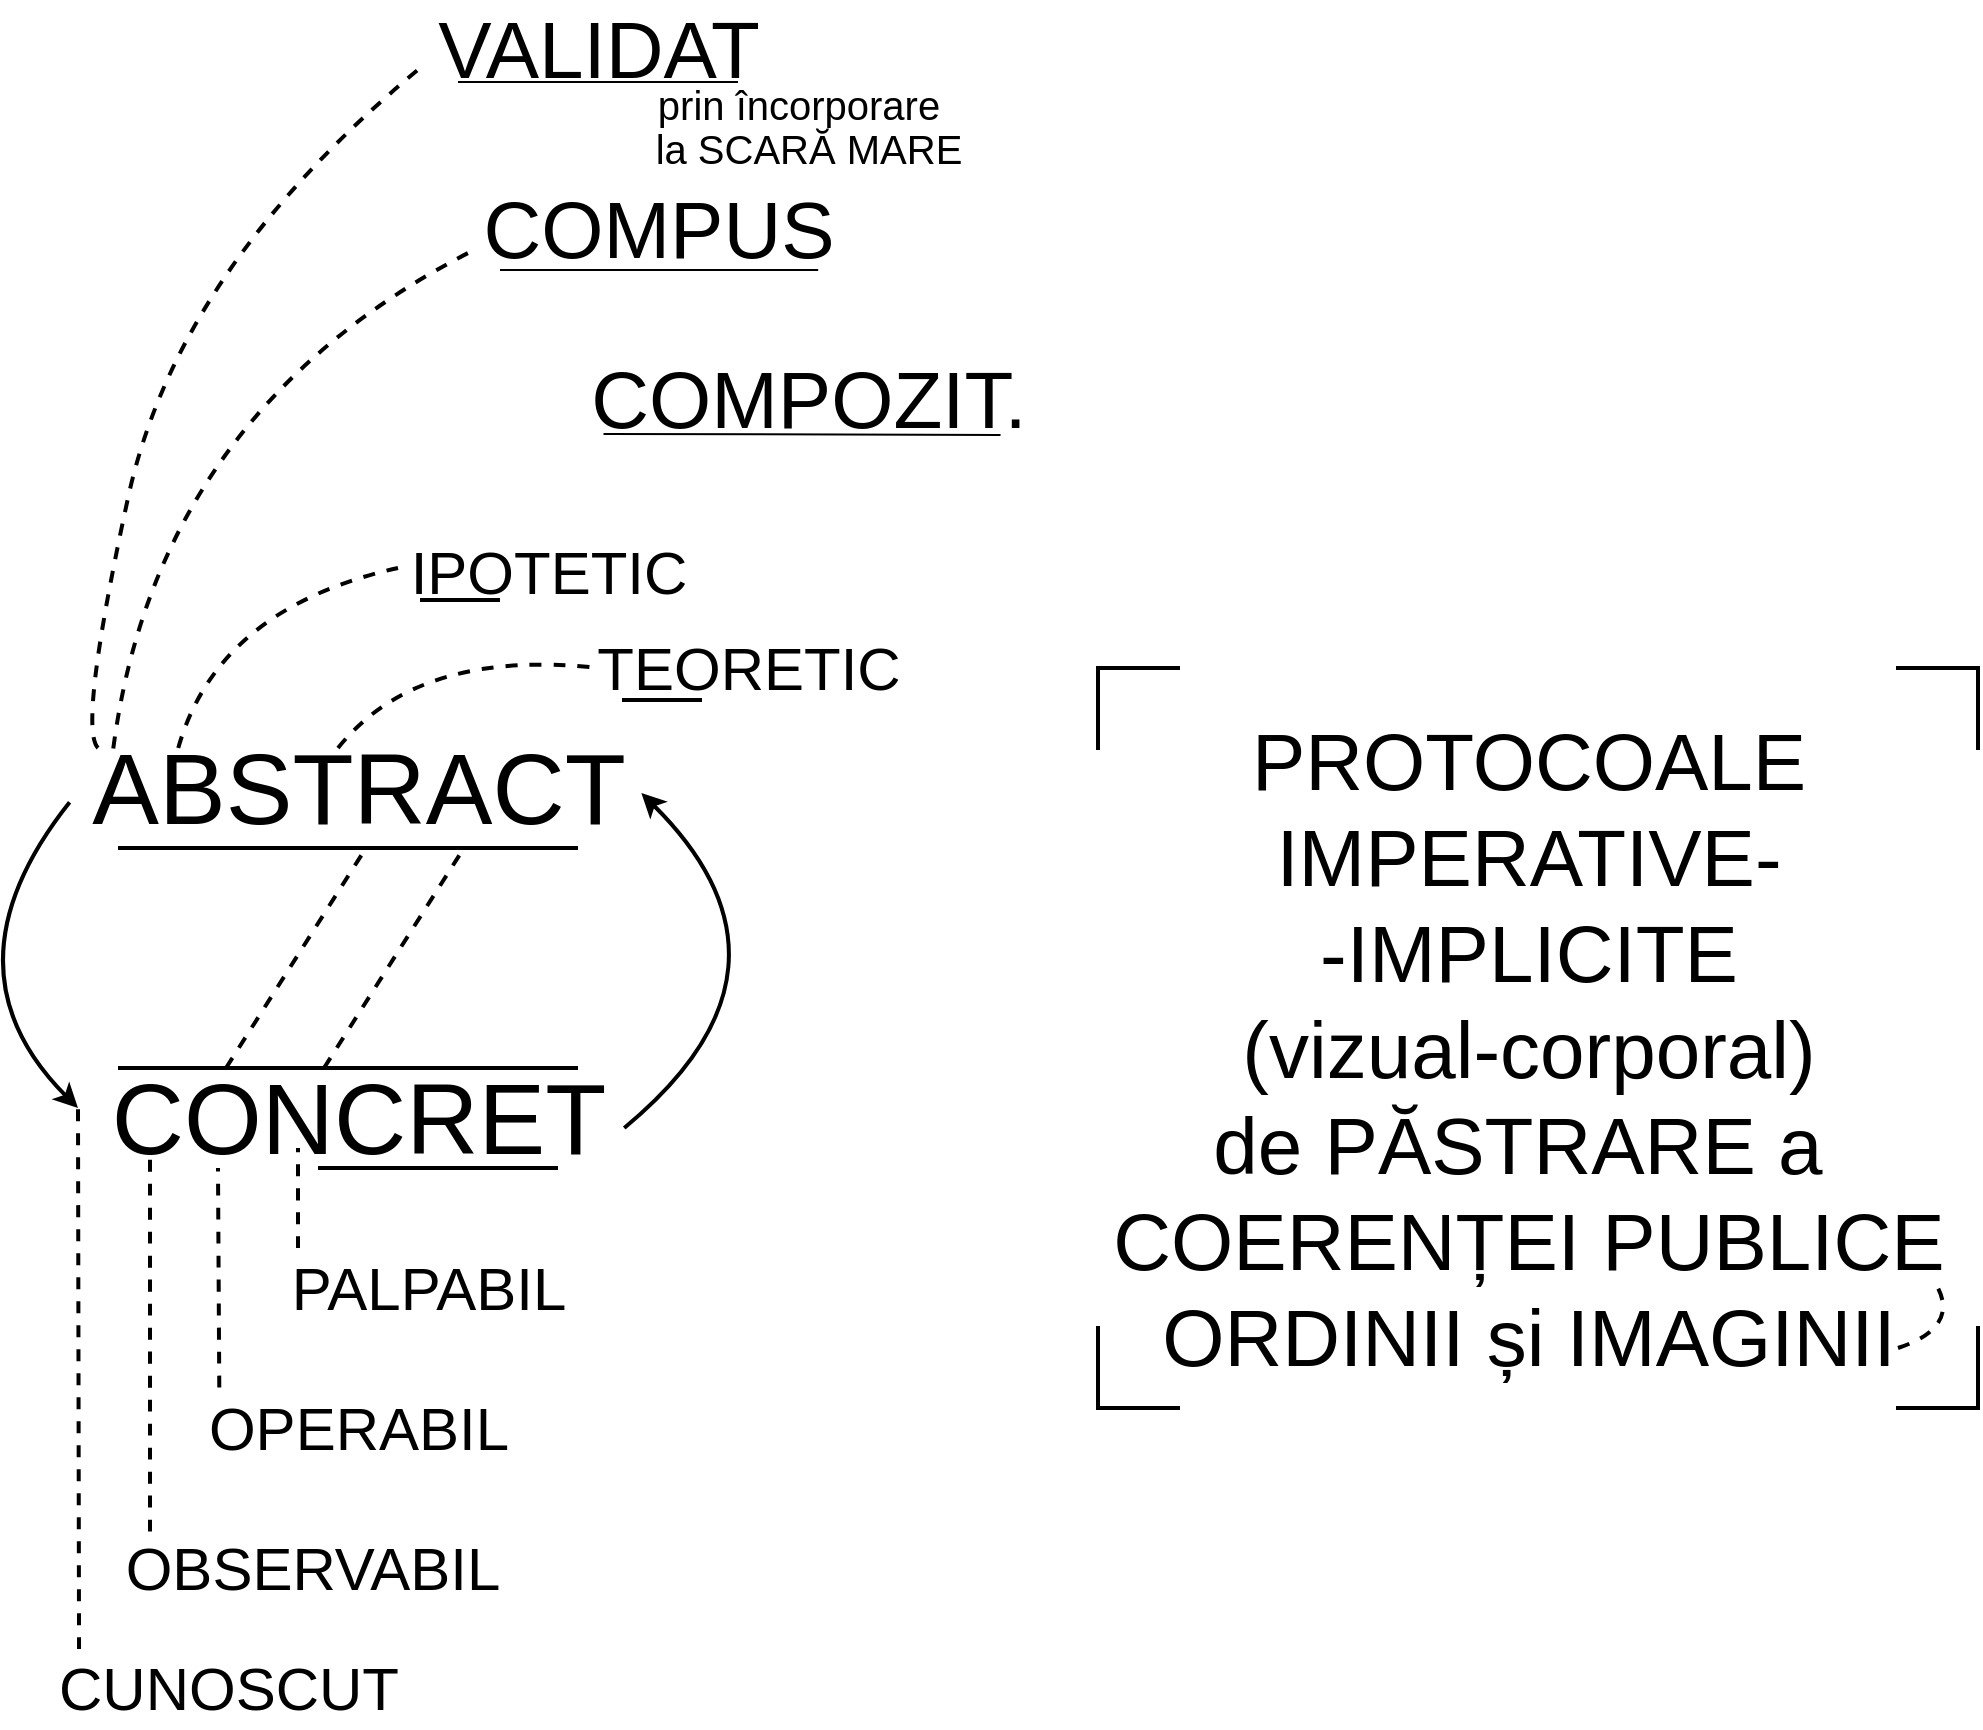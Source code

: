 <mxfile version="17.5.0" type="github">
  <diagram id="mCT8tXSio5AJ0oSOF5Mt" name="Page-1">
    <mxGraphModel dx="1489" dy="739" grid="1" gridSize="10" guides="1" tooltips="1" connect="1" arrows="1" fold="1" page="1" pageScale="1" pageWidth="850" pageHeight="1100" math="0" shadow="0">
      <root>
        <mxCell id="0" />
        <mxCell id="1" parent="0" />
        <mxCell id="H3Ky3ilIbT-Sai62i5R5-1" value="&lt;span style=&quot;font-size: 40px&quot;&gt;VALIDAT&lt;/span&gt;" style="text;html=1;align=center;verticalAlign=middle;resizable=0;points=[];autosize=1;strokeColor=none;fillColor=none;" parent="1" vertex="1">
          <mxGeometry x="140" y="155" width="180" height="30" as="geometry" />
        </mxCell>
        <mxCell id="H3Ky3ilIbT-Sai62i5R5-2" value="COMPUS" style="text;html=1;align=center;verticalAlign=middle;resizable=0;points=[];autosize=1;strokeColor=none;fillColor=none;fontSize=40;" parent="1" vertex="1">
          <mxGeometry x="165" y="235" width="190" height="50" as="geometry" />
        </mxCell>
        <mxCell id="H3Ky3ilIbT-Sai62i5R5-3" value="COMPOZIT." style="text;html=1;align=center;verticalAlign=middle;resizable=0;points=[];autosize=1;strokeColor=none;fillColor=none;fontSize=40;" parent="1" vertex="1">
          <mxGeometry x="220" y="320" width="230" height="50" as="geometry" />
        </mxCell>
        <mxCell id="H3Ky3ilIbT-Sai62i5R5-4" value="&lt;font style=&quot;font-size: 20px&quot;&gt;prin încorporare&lt;br&gt;&lt;br&gt;&lt;/font&gt;" style="text;html=1;align=center;verticalAlign=middle;resizable=0;points=[];autosize=1;strokeColor=none;fillColor=none;fontSize=40;" parent="1" vertex="1">
          <mxGeometry x="250" y="155" width="160" height="120" as="geometry" />
        </mxCell>
        <mxCell id="H3Ky3ilIbT-Sai62i5R5-5" value="la SCARĂ MARE" style="text;html=1;align=center;verticalAlign=middle;resizable=0;points=[];autosize=1;strokeColor=none;fillColor=none;fontSize=20;" parent="1" vertex="1">
          <mxGeometry x="250" y="205" width="170" height="30" as="geometry" />
        </mxCell>
        <mxCell id="H3Ky3ilIbT-Sai62i5R5-6" value="" style="endArrow=none;html=1;rounded=0;fontSize=20;" parent="1" edge="1">
          <mxGeometry width="50" height="50" relative="1" as="geometry">
            <mxPoint x="160" y="187" as="sourcePoint" />
            <mxPoint x="300" y="187" as="targetPoint" />
          </mxGeometry>
        </mxCell>
        <mxCell id="H3Ky3ilIbT-Sai62i5R5-7" value="" style="endArrow=none;html=1;rounded=0;fontSize=20;entryX=0.563;entryY=1.05;entryDx=0;entryDy=0;entryPerimeter=0;" parent="1" target="H3Ky3ilIbT-Sai62i5R5-4" edge="1">
          <mxGeometry width="50" height="50" relative="1" as="geometry">
            <mxPoint x="181" y="281" as="sourcePoint" />
            <mxPoint x="321" y="281" as="targetPoint" />
          </mxGeometry>
        </mxCell>
        <mxCell id="H3Ky3ilIbT-Sai62i5R5-8" value="" style="endArrow=none;html=1;rounded=0;fontSize=20;exitX=0.091;exitY=1.011;exitDx=0;exitDy=0;exitPerimeter=0;" parent="1" edge="1">
          <mxGeometry width="50" height="50" relative="1" as="geometry">
            <mxPoint x="232.74" y="363.0" as="sourcePoint" />
            <mxPoint x="431.27" y="363.45" as="targetPoint" />
          </mxGeometry>
        </mxCell>
        <mxCell id="H3Ky3ilIbT-Sai62i5R5-9" value="&lt;font style=&quot;font-size: 50px&quot;&gt;ABSTRACT&lt;/font&gt;" style="text;html=1;align=center;verticalAlign=middle;resizable=0;points=[];autosize=1;strokeColor=none;fillColor=none;fontSize=20;" parent="1" vertex="1">
          <mxGeometry x="-30" y="520" width="280" height="40" as="geometry" />
        </mxCell>
        <mxCell id="H3Ky3ilIbT-Sai62i5R5-10" value="CONCRET" style="text;html=1;align=center;verticalAlign=middle;resizable=0;points=[];autosize=1;strokeColor=none;fillColor=none;fontSize=50;" parent="1" vertex="1">
          <mxGeometry x="-20" y="670" width="260" height="70" as="geometry" />
        </mxCell>
        <mxCell id="H3Ky3ilIbT-Sai62i5R5-11" value="&lt;span style=&quot;font-size: 30px&quot;&gt;IPOTETIC&lt;/span&gt;" style="text;html=1;align=center;verticalAlign=middle;resizable=0;points=[];autosize=1;strokeColor=none;fillColor=none;fontSize=50;" parent="1" vertex="1">
          <mxGeometry x="130" y="390" width="150" height="70" as="geometry" />
        </mxCell>
        <mxCell id="H3Ky3ilIbT-Sai62i5R5-12" value="TEORETIC" style="text;html=1;align=center;verticalAlign=middle;resizable=0;points=[];autosize=1;strokeColor=none;fillColor=none;fontSize=30;" parent="1" vertex="1">
          <mxGeometry x="220" y="460" width="170" height="40" as="geometry" />
        </mxCell>
        <mxCell id="H3Ky3ilIbT-Sai62i5R5-13" value="" style="endArrow=none;html=1;rounded=0;fontSize=30;strokeWidth=2;" parent="1" edge="1">
          <mxGeometry width="50" height="50" relative="1" as="geometry">
            <mxPoint x="-10" y="570" as="sourcePoint" />
            <mxPoint x="220" y="570" as="targetPoint" />
          </mxGeometry>
        </mxCell>
        <mxCell id="H3Ky3ilIbT-Sai62i5R5-14" value="" style="endArrow=none;html=1;rounded=0;fontSize=30;strokeWidth=2;" parent="1" edge="1">
          <mxGeometry width="50" height="50" relative="1" as="geometry">
            <mxPoint x="-10" y="680" as="sourcePoint" />
            <mxPoint x="220" y="680" as="targetPoint" />
          </mxGeometry>
        </mxCell>
        <mxCell id="H3Ky3ilIbT-Sai62i5R5-15" value="" style="endArrow=none;dashed=1;html=1;rounded=0;fontSize=30;strokeWidth=2;" parent="1" edge="1">
          <mxGeometry width="50" height="50" relative="1" as="geometry">
            <mxPoint x="44" y="680" as="sourcePoint" />
            <mxPoint x="114" y="570" as="targetPoint" />
          </mxGeometry>
        </mxCell>
        <mxCell id="H3Ky3ilIbT-Sai62i5R5-16" value="" style="endArrow=none;dashed=1;html=1;rounded=0;fontSize=30;strokeWidth=2;" parent="1" edge="1">
          <mxGeometry width="50" height="50" relative="1" as="geometry">
            <mxPoint x="93" y="680" as="sourcePoint" />
            <mxPoint x="163" y="570" as="targetPoint" />
          </mxGeometry>
        </mxCell>
        <mxCell id="H3Ky3ilIbT-Sai62i5R5-17" value="" style="endArrow=none;dashed=1;html=1;fontSize=30;strokeWidth=2;entryX=0.004;entryY=0.843;entryDx=0;entryDy=0;entryPerimeter=0;curved=1;" parent="1" target="H3Ky3ilIbT-Sai62i5R5-1" edge="1">
          <mxGeometry width="50" height="50" relative="1" as="geometry">
            <mxPoint x="-20" y="520" as="sourcePoint" />
            <mxPoint x="280" y="450" as="targetPoint" />
            <Array as="points">
              <mxPoint x="-30" y="510" />
              <mxPoint x="20" y="280" />
            </Array>
          </mxGeometry>
        </mxCell>
        <mxCell id="H3Ky3ilIbT-Sai62i5R5-18" value="" style="endArrow=none;dashed=1;html=1;fontSize=30;strokeWidth=2;entryX=0.026;entryY=0.7;entryDx=0;entryDy=0;entryPerimeter=0;curved=1;exitX=0.063;exitY=0.007;exitDx=0;exitDy=0;exitPerimeter=0;" parent="1" source="H3Ky3ilIbT-Sai62i5R5-9" target="H3Ky3ilIbT-Sai62i5R5-2" edge="1">
          <mxGeometry width="50" height="50" relative="1" as="geometry">
            <mxPoint y="510" as="sourcePoint" />
            <mxPoint x="150.72" y="190.29" as="targetPoint" />
            <Array as="points">
              <mxPoint x="10" y="350" />
            </Array>
          </mxGeometry>
        </mxCell>
        <mxCell id="H3Ky3ilIbT-Sai62i5R5-19" value="" style="endArrow=none;dashed=1;html=1;fontSize=30;strokeWidth=2;curved=1;exitX=0.179;exitY=0;exitDx=0;exitDy=0;exitPerimeter=0;" parent="1" source="H3Ky3ilIbT-Sai62i5R5-9" edge="1">
          <mxGeometry width="50" height="50" relative="1" as="geometry">
            <mxPoint x="80" y="480" as="sourcePoint" />
            <mxPoint x="130" y="430" as="targetPoint" />
            <Array as="points">
              <mxPoint x="40" y="450" />
            </Array>
          </mxGeometry>
        </mxCell>
        <mxCell id="H3Ky3ilIbT-Sai62i5R5-20" value="" style="endArrow=none;dashed=1;html=1;fontSize=30;strokeWidth=2;curved=1;entryX=0.059;entryY=0.5;entryDx=0;entryDy=0;entryPerimeter=0;" parent="1" target="H3Ky3ilIbT-Sai62i5R5-12" edge="1">
          <mxGeometry width="50" height="50" relative="1" as="geometry">
            <mxPoint x="100" y="520" as="sourcePoint" />
            <mxPoint x="150" y="470" as="targetPoint" />
            <Array as="points">
              <mxPoint x="140" y="470" />
            </Array>
          </mxGeometry>
        </mxCell>
        <mxCell id="H3Ky3ilIbT-Sai62i5R5-21" value="" style="endArrow=classic;html=1;fontSize=30;strokeWidth=2;curved=1;exitX=1.012;exitY=0.571;exitDx=0;exitDy=0;exitPerimeter=0;entryX=1.006;entryY=0.564;entryDx=0;entryDy=0;entryPerimeter=0;" parent="1" source="H3Ky3ilIbT-Sai62i5R5-10" target="H3Ky3ilIbT-Sai62i5R5-9" edge="1">
          <mxGeometry width="50" height="50" relative="1" as="geometry">
            <mxPoint x="230" y="580" as="sourcePoint" />
            <mxPoint x="280" y="530" as="targetPoint" />
            <Array as="points">
              <mxPoint x="340" y="630" />
            </Array>
          </mxGeometry>
        </mxCell>
        <mxCell id="H3Ky3ilIbT-Sai62i5R5-22" value="" style="endArrow=classic;html=1;fontSize=30;strokeWidth=2;curved=1;exitX=-0.015;exitY=0.679;exitDx=0;exitDy=0;exitPerimeter=0;" parent="1" source="H3Ky3ilIbT-Sai62i5R5-9" edge="1">
          <mxGeometry width="50" height="50" relative="1" as="geometry">
            <mxPoint x="120" y="580" as="sourcePoint" />
            <mxPoint x="-30" y="700" as="targetPoint" />
            <Array as="points">
              <mxPoint x="-100" y="630" />
            </Array>
          </mxGeometry>
        </mxCell>
        <mxCell id="H3Ky3ilIbT-Sai62i5R5-23" value="" style="endArrow=none;html=1;fontSize=30;strokeWidth=2;curved=1;" parent="1" edge="1">
          <mxGeometry width="50" height="50" relative="1" as="geometry">
            <mxPoint x="141" y="446" as="sourcePoint" />
            <mxPoint x="181" y="446" as="targetPoint" />
          </mxGeometry>
        </mxCell>
        <mxCell id="H3Ky3ilIbT-Sai62i5R5-24" value="" style="endArrow=none;html=1;fontSize=30;strokeWidth=2;curved=1;" parent="1" edge="1">
          <mxGeometry width="50" height="50" relative="1" as="geometry">
            <mxPoint x="242" y="496" as="sourcePoint" />
            <mxPoint x="282" y="496" as="targetPoint" />
          </mxGeometry>
        </mxCell>
        <mxCell id="H3Ky3ilIbT-Sai62i5R5-25" value="PALPABIL" style="text;html=1;align=center;verticalAlign=middle;resizable=0;points=[];autosize=1;strokeColor=none;fillColor=none;fontSize=30;" parent="1" vertex="1">
          <mxGeometry x="70" y="770" width="150" height="40" as="geometry" />
        </mxCell>
        <mxCell id="H3Ky3ilIbT-Sai62i5R5-26" value="OPERABIL" style="text;html=1;align=center;verticalAlign=middle;resizable=0;points=[];autosize=1;strokeColor=none;fillColor=none;fontSize=30;" parent="1" vertex="1">
          <mxGeometry x="25" y="840" width="170" height="40" as="geometry" />
        </mxCell>
        <mxCell id="H3Ky3ilIbT-Sai62i5R5-27" value="OBSERVABIL" style="text;html=1;align=center;verticalAlign=middle;resizable=0;points=[];autosize=1;strokeColor=none;fillColor=none;fontSize=30;" parent="1" vertex="1">
          <mxGeometry x="-13" y="910" width="200" height="40" as="geometry" />
        </mxCell>
        <mxCell id="H3Ky3ilIbT-Sai62i5R5-28" value="CUNOSCUT" style="text;html=1;align=center;verticalAlign=middle;resizable=0;points=[];autosize=1;strokeColor=none;fillColor=none;fontSize=30;" parent="1" vertex="1">
          <mxGeometry x="-50" y="970" width="190" height="40" as="geometry" />
        </mxCell>
        <mxCell id="H3Ky3ilIbT-Sai62i5R5-29" value="" style="endArrow=none;dashed=1;html=1;fontSize=30;strokeWidth=2;curved=1;" parent="1" edge="1">
          <mxGeometry width="50" height="50" relative="1" as="geometry">
            <mxPoint x="80" y="770" as="sourcePoint" />
            <mxPoint x="80" y="720" as="targetPoint" />
          </mxGeometry>
        </mxCell>
        <mxCell id="H3Ky3ilIbT-Sai62i5R5-30" value="" style="endArrow=none;dashed=1;html=1;fontSize=30;strokeWidth=2;curved=1;exitX=0.092;exitY=-0.007;exitDx=0;exitDy=0;exitPerimeter=0;" parent="1" source="H3Ky3ilIbT-Sai62i5R5-26" edge="1">
          <mxGeometry width="50" height="50" relative="1" as="geometry">
            <mxPoint x="40" y="830" as="sourcePoint" />
            <mxPoint x="40" y="730" as="targetPoint" />
          </mxGeometry>
        </mxCell>
        <mxCell id="H3Ky3ilIbT-Sai62i5R5-31" value="" style="endArrow=none;dashed=1;html=1;fontSize=30;strokeWidth=2;curved=1;exitX=0.095;exitY=0.043;exitDx=0;exitDy=0;exitPerimeter=0;" parent="1" source="H3Ky3ilIbT-Sai62i5R5-27" edge="1">
          <mxGeometry width="50" height="50" relative="1" as="geometry">
            <mxPoint x="6.64" y="829.72" as="sourcePoint" />
            <mxPoint x="6" y="720" as="targetPoint" />
          </mxGeometry>
        </mxCell>
        <mxCell id="H3Ky3ilIbT-Sai62i5R5-32" value="" style="endArrow=none;dashed=1;html=1;fontSize=30;strokeWidth=2;curved=1;exitX=0.108;exitY=0.014;exitDx=0;exitDy=0;exitPerimeter=0;" parent="1" source="H3Ky3ilIbT-Sai62i5R5-28" edge="1">
          <mxGeometry width="50" height="50" relative="1" as="geometry">
            <mxPoint x="-28" y="960" as="sourcePoint" />
            <mxPoint x="-30" y="700" as="targetPoint" />
          </mxGeometry>
        </mxCell>
        <mxCell id="H3Ky3ilIbT-Sai62i5R5-33" value="" style="endArrow=none;html=1;fontSize=30;strokeWidth=2;curved=1;" parent="1" edge="1">
          <mxGeometry width="50" height="50" relative="1" as="geometry">
            <mxPoint x="90" y="730" as="sourcePoint" />
            <mxPoint x="210" y="730" as="targetPoint" />
          </mxGeometry>
        </mxCell>
        <mxCell id="H3Ky3ilIbT-Sai62i5R5-34" value="&lt;font style=&quot;font-size: 40px&quot;&gt;PROTOCOALE&lt;br&gt;IMPERATIVE-&lt;br&gt;-IMPLICITE&lt;br&gt;(vizual-corporal)&lt;br&gt;de PĂSTRARE a&amp;nbsp;&lt;br&gt;COERENȚEI PUBLICE&lt;br&gt;ORDINII și IMAGINII&lt;br&gt;&lt;/font&gt;" style="text;html=1;align=center;verticalAlign=middle;resizable=0;points=[];autosize=1;strokeColor=none;fillColor=none;fontSize=30;" parent="1" vertex="1">
          <mxGeometry x="480" y="530" width="430" height="280" as="geometry" />
        </mxCell>
        <mxCell id="H3Ky3ilIbT-Sai62i5R5-35" value="" style="shape=partialRectangle;whiteSpace=wrap;html=1;bottom=0;right=0;fillColor=none;fontSize=40;strokeWidth=2;" parent="1" vertex="1">
          <mxGeometry x="480" y="480" width="40" height="40" as="geometry" />
        </mxCell>
        <mxCell id="H3Ky3ilIbT-Sai62i5R5-37" value="" style="shape=partialRectangle;whiteSpace=wrap;html=1;bottom=0;right=0;fillColor=none;fontSize=40;strokeWidth=2;rotation=90;" parent="1" vertex="1">
          <mxGeometry x="880" y="480" width="40" height="40" as="geometry" />
        </mxCell>
        <mxCell id="H3Ky3ilIbT-Sai62i5R5-38" value="" style="shape=partialRectangle;whiteSpace=wrap;html=1;bottom=0;right=0;fillColor=none;fontSize=40;strokeWidth=2;rotation=-180;" parent="1" vertex="1">
          <mxGeometry x="880" y="810" width="40" height="40" as="geometry" />
        </mxCell>
        <mxCell id="H3Ky3ilIbT-Sai62i5R5-40" value="" style="shape=partialRectangle;whiteSpace=wrap;html=1;bottom=0;right=0;fillColor=none;fontSize=40;strokeWidth=2;rotation=-90;" parent="1" vertex="1">
          <mxGeometry x="480" y="810" width="40" height="40" as="geometry" />
        </mxCell>
        <mxCell id="hoPlgRij3Nj7gTVjULKN-1" value="" style="endArrow=none;dashed=1;html=1;curved=1;strokeWidth=2;" edge="1" parent="1">
          <mxGeometry width="50" height="50" relative="1" as="geometry">
            <mxPoint x="880" y="820" as="sourcePoint" />
            <mxPoint x="900" y="790" as="targetPoint" />
            <Array as="points">
              <mxPoint x="910" y="810" />
            </Array>
          </mxGeometry>
        </mxCell>
      </root>
    </mxGraphModel>
  </diagram>
</mxfile>
